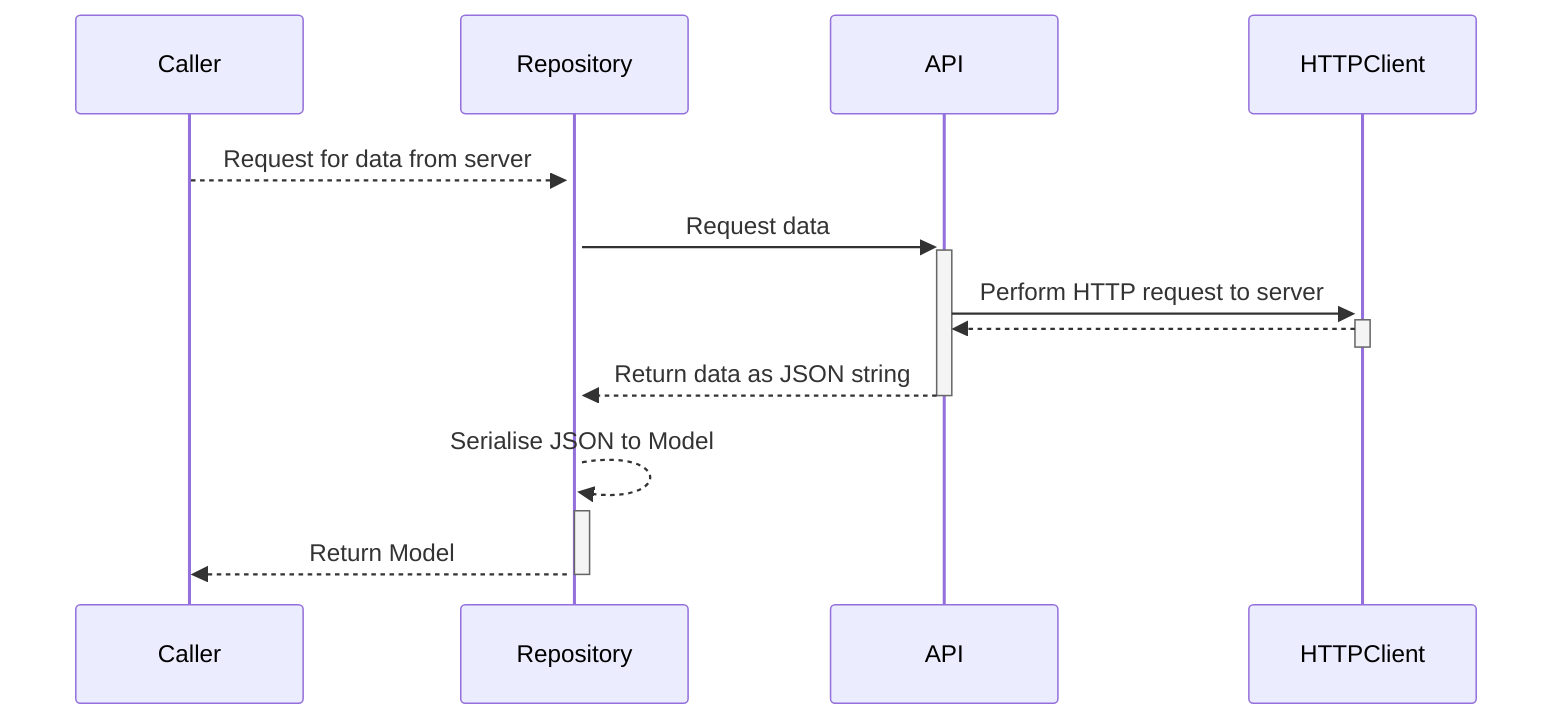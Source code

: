 sequenceDiagram
    Caller-->>+Repository:Request for data from server
    Repository->>+API: Request data
    API->>+HTTPClient: Perform HTTP request to server
    HTTPClient-->>-API: 
    API-->>-Repository: Return data as JSON string
    Repository-->>+Repository: Serialise JSON to Model
    Repository-->>-Caller: Return Model